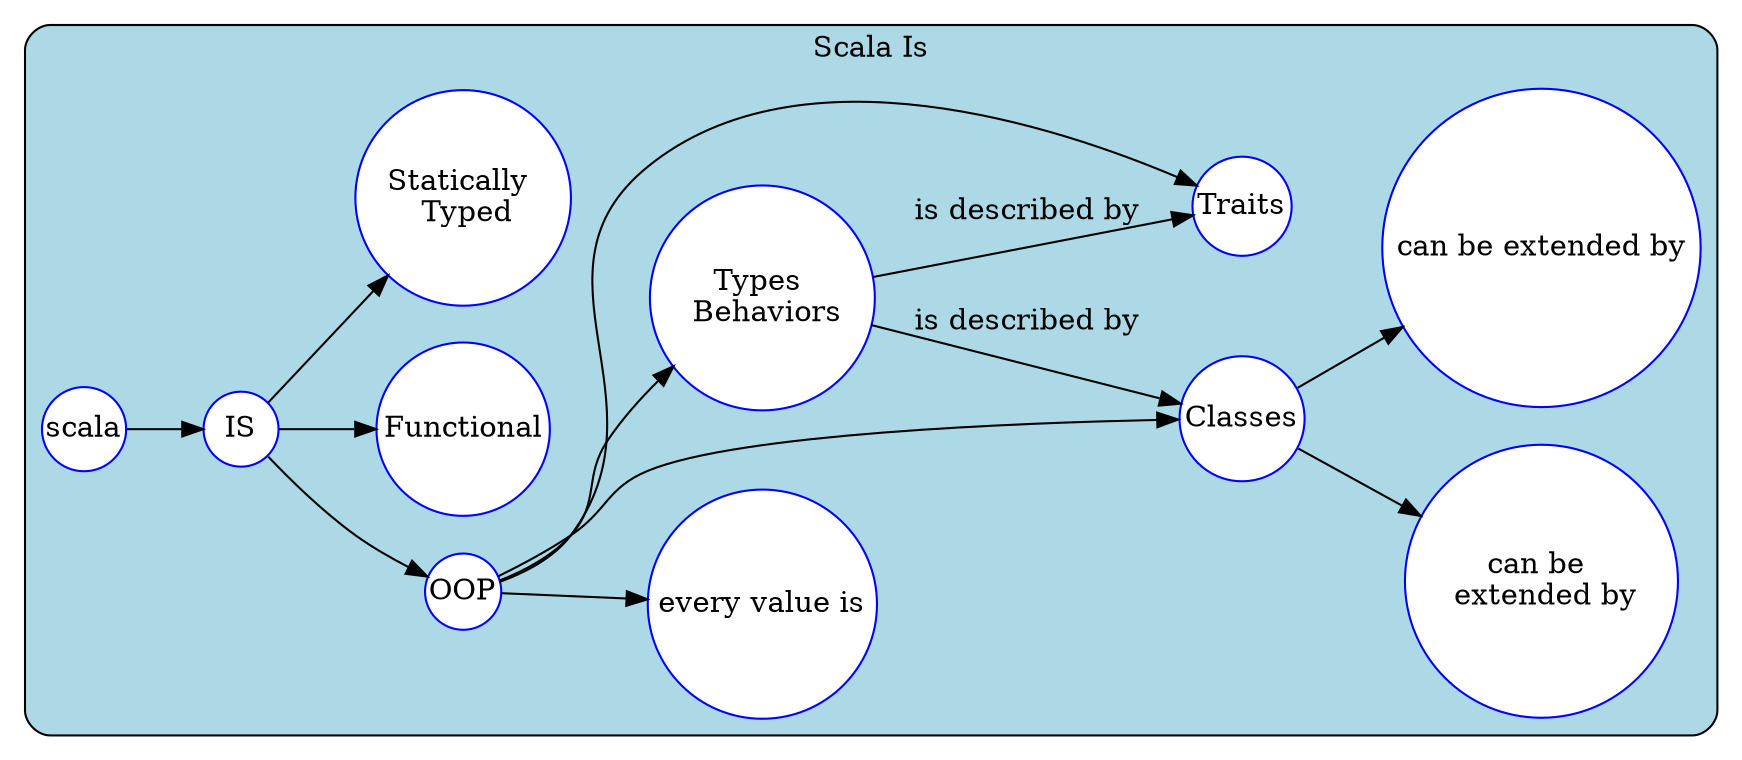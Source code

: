 digraph scala_concepts {
	rankdir = "LR";
	compound = true;
	node [ shape = circle color = blue style = filled fillcolor = white margin = 0 ]

	subgraph cluster_scala_is {
		label = "Scala Is";
		style = rounded; bgcolor = lightblue;	
		"scala" -> "IS";
        "IS" -> {
            "OOP"
            "Functional";
            "Statically \n Typed";
        }
		"OOP" -> {
		    "an Object" [ label = "every value is" ];
		    "Types \n Behaviors" -> "Classes" [ label = "is described by" ];
		    "Types \n Behaviors" -> "Traits" [ label = "is described by" ];
		}
		"Classes" -> {
		    "Subclassing" [ label = "can be \n extended by" ];
		    "Mixin \n (composition)" [ label = "can be extended by" ];
		}
	}

}


